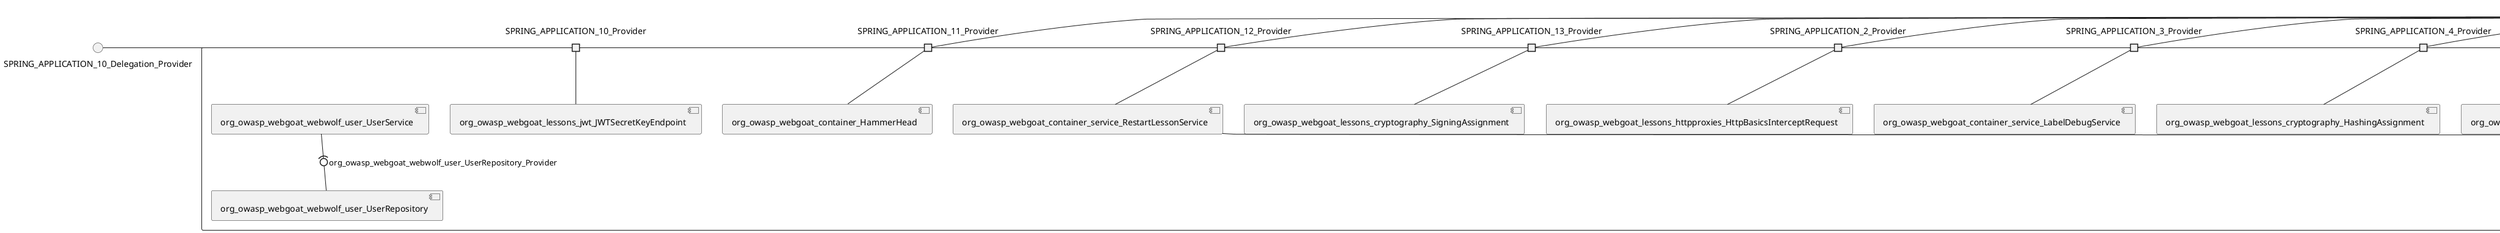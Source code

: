 @startuml
skinparam fixCircleLabelOverlapping true
skinparam componentStyle uml2
() SPRING_APPLICATION_10_Delegation_Provider
() SPRING_APPLICATION_11_Delegation_Provider
() SPRING_APPLICATION_12_Delegation_Provider
() SPRING_APPLICATION_13_Delegation_Provider
() SPRING_APPLICATION_2_Delegation_Provider
() SPRING_APPLICATION_3_Delegation_Provider
() SPRING_APPLICATION_4_Delegation_Provider
() SPRING_APPLICATION_5_Delegation_Provider
() SPRING_APPLICATION_6_Delegation_Provider
() SPRING_APPLICATION_7_Delegation_Provider
() SPRING_APPLICATION_8_Delegation_Provider
() SPRING_APPLICATION_9_Delegation_Provider
() SPRING_APPLICATION_BypassRestrictions_FieldRestrictions_POST_Delegation_Provider
() SPRING_APPLICATION_BypassRestrictions_frontendValidation_POST_Delegation_Provider
() SPRING_APPLICATION_ChromeDevTools_dummy_POST_Delegation_Provider
() SPRING_APPLICATION_CrossSiteScriptingStored_stored_xss_follow_up_POST_Delegation_Provider
() SPRING_APPLICATION_CrossSiteScripting_attack1_POST_Delegation_Provider
() SPRING_APPLICATION_CrossSiteScripting_attack3_POST_Delegation_Provider
() SPRING_APPLICATION_CrossSiteScripting_attack4_POST_Delegation_Provider
() SPRING_APPLICATION_CrossSiteScripting_attack5a_GET_Delegation_Provider
() SPRING_APPLICATION_CrossSiteScripting_attack6a_POST_Delegation_Provider
() SPRING_APPLICATION_CrossSiteScripting_dom_follow_up_POST_Delegation_Provider
() SPRING_APPLICATION_CrossSiteScripting_phone_home_xss_POST_Delegation_Provider
() SPRING_APPLICATION_CrossSiteScripting_quiz_GET_POST_Delegation_Provider
() SPRING_APPLICATION_Delegation_Provider
() SPRING_APPLICATION_GET_10_Delegation_Provider
() SPRING_APPLICATION_GET_11_Delegation_Provider
() SPRING_APPLICATION_GET_2_Delegation_Provider
() SPRING_APPLICATION_GET_3_Delegation_Provider
() SPRING_APPLICATION_GET_4_Delegation_Provider
() SPRING_APPLICATION_GET_5_Delegation_Provider
() SPRING_APPLICATION_GET_6_Delegation_Provider
() SPRING_APPLICATION_GET_7_Delegation_Provider
() SPRING_APPLICATION_GET_8_Delegation_Provider
() SPRING_APPLICATION_GET_9_Delegation_Provider
() SPRING_APPLICATION_GET_Delegation_Provider
() SPRING_APPLICATION_HtmlTampering_task_POST_Delegation_Provider
() SPRING_APPLICATION_HttpBasics_attack1_POST_Delegation_Provider
() SPRING_APPLICATION_HttpBasics_attack2_POST_Delegation_Provider
() SPRING_APPLICATION_IDOR_diff_attributes_POST_Delegation_Provider
() SPRING_APPLICATION_IDOR_login_POST_Delegation_Provider
() SPRING_APPLICATION_IDOR_profile_alt_path_POST_Delegation_Provider
() SPRING_APPLICATION_InsecureDeserialization_task_POST_Delegation_Provider
() SPRING_APPLICATION_InsecureLogin_POST_Delegation_Provider
() SPRING_APPLICATION_JWT_decode_POST_Delegation_Provider
() SPRING_APPLICATION_JWT_jku_POST_Delegation_Provider
() SPRING_APPLICATION_JWT_kid_POST_Delegation_Provider
() SPRING_APPLICATION_JWT_quiz_GET_POST_Delegation_Provider
() SPRING_APPLICATION_JWT_refresh_POST_Delegation_Provider
() SPRING_APPLICATION_JWT_votings_GET_POST_Delegation_Provider
() SPRING_APPLICATION_LogSpoofing_log_bleeding_POST_Delegation_Provider
() SPRING_APPLICATION_LogSpoofing_log_spoofing_POST_Delegation_Provider
() SPRING_APPLICATION_POST_10_Delegation_Provider
() SPRING_APPLICATION_POST_11_Delegation_Provider
() SPRING_APPLICATION_POST_12_Delegation_Provider
() SPRING_APPLICATION_POST_13_Delegation_Provider
() SPRING_APPLICATION_POST_14_Delegation_Provider
() SPRING_APPLICATION_POST_15_Delegation_Provider
() SPRING_APPLICATION_POST_16_Delegation_Provider
() SPRING_APPLICATION_POST_17_Delegation_Provider
() SPRING_APPLICATION_POST_18_Delegation_Provider
() SPRING_APPLICATION_POST_2_Delegation_Provider
() SPRING_APPLICATION_POST_3_Delegation_Provider
() SPRING_APPLICATION_POST_4_Delegation_Provider
() SPRING_APPLICATION_POST_5_Delegation_Provider
() SPRING_APPLICATION_POST_6_Delegation_Provider
() SPRING_APPLICATION_POST_7_Delegation_Provider
() SPRING_APPLICATION_POST_8_Delegation_Provider
() SPRING_APPLICATION_POST_9_Delegation_Provider
() SPRING_APPLICATION_POST_Delegation_Provider
() SPRING_APPLICATION_PUT_Delegation_Provider
() SPRING_APPLICATION_PasswordReset_ForgotPassword_create_password_reset_link_POST_Delegation_Provider
() SPRING_APPLICATION_PasswordReset_SecurityQuestions_POST_Delegation_Provider
() SPRING_APPLICATION_PasswordReset_reset_POST_Delegation_Provider
() SPRING_APPLICATION_PathTraversal_profile_picture_GET_Delegation_Provider
() SPRING_APPLICATION_PathTraversal_profile_picture_fix_GET_Delegation_Provider
() SPRING_APPLICATION_PathTraversal_profile_upload_POST_Delegation_Provider
() SPRING_APPLICATION_PathTraversal_profile_upload_fix_POST_Delegation_Provider
() SPRING_APPLICATION_PathTraversal_profile_upload_remove_user_input_POST_Delegation_Provider
() SPRING_APPLICATION_PathTraversal_random_POST_Delegation_Provider
() SPRING_APPLICATION_PathTraversal_random_picture_GET_Delegation_Provider
() SPRING_APPLICATION_PathTraversal_zip_slip_GET_POST_Delegation_Provider
() SPRING_APPLICATION_SSRF_task1_POST_Delegation_Provider
() SPRING_APPLICATION_SSRF_task2_POST_Delegation_Provider
() SPRING_APPLICATION_SecurePasswords_assignment_POST_Delegation_Provider
() SPRING_APPLICATION_SqlInjectionAdvanced_attack6a_POST_Delegation_Provider
() SPRING_APPLICATION_SqlInjectionAdvanced_attack6b_POST_Delegation_Provider
() SPRING_APPLICATION_SqlInjectionAdvanced_challenge_Login_POST_Delegation_Provider
() SPRING_APPLICATION_SqlInjectionAdvanced_challenge_PUT_Delegation_Provider
() SPRING_APPLICATION_SqlInjectionAdvanced_quiz_GET_POST_Delegation_Provider
() SPRING_APPLICATION_SqlInjectionMitigations_attack10a_POST_Delegation_Provider
() SPRING_APPLICATION_SqlInjectionMitigations_attack10b_POST_Delegation_Provider
() SPRING_APPLICATION_SqlInjectionMitigations_attack12a_POST_Delegation_Provider
() SPRING_APPLICATION_SqlInjectionMitigations_servers_GET_Delegation_Provider
() SPRING_APPLICATION_SqlInjection_assignment5a_POST_Delegation_Provider
() SPRING_APPLICATION_SqlInjection_assignment5b_POST_Delegation_Provider
() SPRING_APPLICATION_SqlInjection_attack10_POST_Delegation_Provider
() SPRING_APPLICATION_SqlInjection_attack2_POST_Delegation_Provider
() SPRING_APPLICATION_SqlInjection_attack3_POST_Delegation_Provider
() SPRING_APPLICATION_SqlInjection_attack4_POST_Delegation_Provider
() SPRING_APPLICATION_SqlInjection_attack5_POST_Delegation_Provider
() SPRING_APPLICATION_SqlInjection_attack8_POST_Delegation_Provider
() SPRING_APPLICATION_SqlInjection_attack9_POST_Delegation_Provider
() SPRING_APPLICATION_SqlOnlyInputValidationOnKeywords_attack_POST_Delegation_Provider
() SPRING_APPLICATION_SqlOnlyInputValidation_attack_POST_Delegation_Provider
() SPRING_APPLICATION_VulnerableComponents_attack1_POST_Delegation_Provider
() SPRING_APPLICATION_WebWolf_GET_Delegation_Provider
() SPRING_APPLICATION_WebWolf_landing_POST_Delegation_Provider
() SPRING_APPLICATION_WebWolf_mail_POST_Delegation_Provider
() SPRING_APPLICATION_challenge_1_POST_Delegation_Provider
() SPRING_APPLICATION_challenge_5_POST_Delegation_Provider
() SPRING_APPLICATION_challenge_7_POST_Delegation_Provider
() SPRING_APPLICATION_challenge_8_GET_Delegation_Provider
() SPRING_APPLICATION_challenge_logo_Delegation_Provider
() SPRING_APPLICATION_cia_quiz_GET_POST_Delegation_Provider
() SPRING_APPLICATION_clientSideFiltering_attack1_POST_Delegation_Provider
() SPRING_APPLICATION_clientSideFiltering_challenge_store_coupons_GET_Delegation_Provider
() SPRING_APPLICATION_clientSideFiltering_getItForFree_POST_Delegation_Provider
() SPRING_APPLICATION_clientSideFiltering_salaries_GET_Delegation_Provider
() SPRING_APPLICATION_crypto_encoding_xor_POST_Delegation_Provider
() SPRING_APPLICATION_crypto_secure_defaults_POST_Delegation_Provider
() SPRING_APPLICATION_jwt_GET_Delegation_Provider
() SPRING_APPLICATION_landing_Delegation_Provider
() SPRING_APPLICATION_lesson_template_GET_POST_Delegation_Provider
() SPRING_APPLICATION_login_oauth_mvc_GET_Delegation_Provider
() SPRING_APPLICATION_mail_DELETE_GET_POST_Delegation_Provider
() SPRING_APPLICATION_register_mvc_POST_Delegation_Provider
() SPRING_APPLICATION_registration_GET_Delegation_Provider
() SPRING_APPLICATION_requests_GET_Delegation_Provider
() SPRING_APPLICATION_scoreboard_data_GET_Delegation_Provider
() SPRING_APPLICATION_server_directory_GET_Delegation_Provider
() SPRING_APPLICATION_service_lessonoverview_mvc_Delegation_Provider
() SPRING_APPLICATION_xxe_comments_GET_Delegation_Provider
rectangle System {
[org_owasp_webgoat_container_HammerHead] [[webgoat-webgoat.repository#_Qx5pDNUVEe6NVqngOwdHOw]]
[org_owasp_webgoat_container_WebWolfRedirect] [[webgoat-webgoat.repository#_Qx5pDNUVEe6NVqngOwdHOw]]
[org_owasp_webgoat_container_controller_StartLesson] [[webgoat-webgoat.repository#_Qx5pDNUVEe6NVqngOwdHOw]]
[org_owasp_webgoat_container_controller_Welcome] [[webgoat-webgoat.repository#_Qx5pDNUVEe6NVqngOwdHOw]]
[org_owasp_webgoat_container_i18n_PluginMessages_Provider] [[webgoat-webgoat.repository#_Qx5pDNUVEe6NVqngOwdHOw]]
[org_owasp_webgoat_container_service_EnvironmentService] [[webgoat-webgoat.repository#_Qx5pDNUVEe6NVqngOwdHOw]]
[org_owasp_webgoat_container_service_HintService] [[webgoat-webgoat.repository#_Qx5pDNUVEe6NVqngOwdHOw]]
[org_owasp_webgoat_container_service_LabelDebugService] [[webgoat-webgoat.repository#_Qx5pDNUVEe6NVqngOwdHOw]]
[org_owasp_webgoat_container_service_LabelService] [[webgoat-webgoat.repository#_Qx5pDNUVEe6NVqngOwdHOw]]
[org_owasp_webgoat_container_service_LessonInfoService] [[webgoat-webgoat.repository#_Qx5pDNUVEe6NVqngOwdHOw]]
[org_owasp_webgoat_container_service_LessonMenuService] [[webgoat-webgoat.repository#_Qx5pDNUVEe6NVqngOwdHOw]]
[org_owasp_webgoat_container_service_LessonProgressService] [[webgoat-webgoat.repository#_Qx5pDNUVEe6NVqngOwdHOw]]
[org_owasp_webgoat_container_service_LessonTitleService] [[webgoat-webgoat.repository#_Qx5pDNUVEe6NVqngOwdHOw]]
[org_owasp_webgoat_container_service_ReportCardService] [[webgoat-webgoat.repository#_Qx5pDNUVEe6NVqngOwdHOw]]
[org_owasp_webgoat_container_service_RestartLessonService] [[webgoat-webgoat.repository#_Qx5pDNUVEe6NVqngOwdHOw]]
[org_owasp_webgoat_container_service_SessionService] [[webgoat-webgoat.repository#_Qx5pDNUVEe6NVqngOwdHOw]]
[org_owasp_webgoat_container_session_UserSessionData_Provider] [[webgoat-webgoat.repository#_Qx5pDNUVEe6NVqngOwdHOw]]
[org_owasp_webgoat_container_session_WebSession_Provider] [[webgoat-webgoat.repository#_Qx5pDNUVEe6NVqngOwdHOw]]
[org_owasp_webgoat_container_users_RegistrationController] [[webgoat-webgoat.repository#_Qx5pDNUVEe6NVqngOwdHOw]]
[org_owasp_webgoat_container_users_Scoreboard] [[webgoat-webgoat.repository#_Qx5pDNUVEe6NVqngOwdHOw]]
[org_owasp_webgoat_container_users_UserRepository] [[webgoat-webgoat.repository#_Qx5pDNUVEe6NVqngOwdHOw]]
[org_owasp_webgoat_container_users_UserService] [[webgoat-webgoat.repository#_Qx5pDNUVEe6NVqngOwdHOw]]
[org_owasp_webgoat_container_users_UserTrackerRepository] [[webgoat-webgoat.repository#_Qx5pDNUVEe6NVqngOwdHOw]]
[org_owasp_webgoat_lessons_authbypass_VerifyAccount] [[webgoat-webgoat.repository#_Qx5pDNUVEe6NVqngOwdHOw]]
[org_owasp_webgoat_lessons_bypassrestrictions_BypassRestrictionsFieldRestrictions] [[webgoat-webgoat.repository#_Qx5pDNUVEe6NVqngOwdHOw]]
[org_owasp_webgoat_lessons_bypassrestrictions_BypassRestrictionsFrontendValidation] [[webgoat-webgoat.repository#_Qx5pDNUVEe6NVqngOwdHOw]]
[org_owasp_webgoat_lessons_challenges_FlagController] [[webgoat-webgoat.repository#_Qx5pDNUVEe6NVqngOwdHOw]]
[org_owasp_webgoat_lessons_challenges_challenge1_Assignment1] [[webgoat-webgoat.repository#_Qx5pDNUVEe6NVqngOwdHOw]]
[org_owasp_webgoat_lessons_challenges_challenge1_ImageServlet] [[webgoat-webgoat.repository#_Qx5pDNUVEe6NVqngOwdHOw]]
[org_owasp_webgoat_lessons_challenges_challenge5_Assignment5] [[webgoat-webgoat.repository#_Qx5pDNUVEe6NVqngOwdHOw]]
[org_owasp_webgoat_lessons_challenges_challenge7_Assignment7] [[webgoat-webgoat.repository#_Qx5pDNUVEe6NVqngOwdHOw]]
[org_owasp_webgoat_lessons_challenges_challenge8_Assignment8] [[webgoat-webgoat.repository#_Qx5pDNUVEe6NVqngOwdHOw]]
[org_owasp_webgoat_lessons_chromedevtools_NetworkDummy] [[webgoat-webgoat.repository#_Qx5pDNUVEe6NVqngOwdHOw]]
[org_owasp_webgoat_lessons_chromedevtools_NetworkLesson] [[webgoat-webgoat.repository#_Qx5pDNUVEe6NVqngOwdHOw]]
[org_owasp_webgoat_lessons_cia_CIAQuiz] [[webgoat-webgoat.repository#_Qx5pDNUVEe6NVqngOwdHOw]]
[org_owasp_webgoat_lessons_clientsidefiltering_ClientSideFilteringAssignment] [[webgoat-webgoat.repository#_Qx5pDNUVEe6NVqngOwdHOw]]
[org_owasp_webgoat_lessons_clientsidefiltering_ClientSideFilteringFreeAssignment] [[webgoat-webgoat.repository#_Qx5pDNUVEe6NVqngOwdHOw]]
[org_owasp_webgoat_lessons_clientsidefiltering_Salaries] [[webgoat-webgoat.repository#_Qx5pDNUVEe6NVqngOwdHOw]]
[org_owasp_webgoat_lessons_clientsidefiltering_ShopEndpoint] [[webgoat-webgoat.repository#_Qx5pDNUVEe6NVqngOwdHOw]]
[org_owasp_webgoat_lessons_cryptography_EncodingAssignment] [[webgoat-webgoat.repository#_Qx5pDNUVEe6NVqngOwdHOw]]
[org_owasp_webgoat_lessons_cryptography_HashingAssignment] [[webgoat-webgoat.repository#_Qx5pDNUVEe6NVqngOwdHOw]]
[org_owasp_webgoat_lessons_cryptography_SecureDefaultsAssignment] [[webgoat-webgoat.repository#_Qx5pDNUVEe6NVqngOwdHOw]]
[org_owasp_webgoat_lessons_cryptography_SigningAssignment] [[webgoat-webgoat.repository#_Qx5pDNUVEe6NVqngOwdHOw]]
[org_owasp_webgoat_lessons_cryptography_XOREncodingAssignment] [[webgoat-webgoat.repository#_Qx5pDNUVEe6NVqngOwdHOw]]
[org_owasp_webgoat_lessons_csrf_CSRFConfirmFlag1] [[webgoat-webgoat.repository#_Qx5pDNUVEe6NVqngOwdHOw]]
[org_owasp_webgoat_lessons_csrf_CSRFFeedback] [[webgoat-webgoat.repository#_Qx5pDNUVEe6NVqngOwdHOw]]
[org_owasp_webgoat_lessons_csrf_CSRFGetFlag] [[webgoat-webgoat.repository#_Qx5pDNUVEe6NVqngOwdHOw]]
[org_owasp_webgoat_lessons_csrf_CSRFLogin] [[webgoat-webgoat.repository#_Qx5pDNUVEe6NVqngOwdHOw]]
[org_owasp_webgoat_lessons_csrf_ForgedReviews] [[webgoat-webgoat.repository#_Qx5pDNUVEe6NVqngOwdHOw]]
[org_owasp_webgoat_lessons_csrf_ObjectMapper_Provider] [[webgoat-webgoat.repository#_Qx5pDNUVEe6NVqngOwdHOw]]
[org_owasp_webgoat_lessons_deserialization_InsecureDeserializationTask] [[webgoat-webgoat.repository#_Qx5pDNUVEe6NVqngOwdHOw]]
[org_owasp_webgoat_lessons_hijacksession_HijackSessionAssignment] [[webgoat-webgoat.repository#_Qx5pDNUVEe6NVqngOwdHOw]]
[org_owasp_webgoat_lessons_hijacksession_cas_HijackSessionAuthenticationProvider] [[webgoat-webgoat.repository#_Qx5pDNUVEe6NVqngOwdHOw]]
[org_owasp_webgoat_lessons_htmltampering_HtmlTamperingTask] [[webgoat-webgoat.repository#_Qx5pDNUVEe6NVqngOwdHOw]]
[org_owasp_webgoat_lessons_httpbasics_HttpBasicsLesson] [[webgoat-webgoat.repository#_Qx5pDNUVEe6NVqngOwdHOw]]
[org_owasp_webgoat_lessons_httpbasics_HttpBasicsQuiz] [[webgoat-webgoat.repository#_Qx5pDNUVEe6NVqngOwdHOw]]
[org_owasp_webgoat_lessons_httpproxies_HttpBasicsInterceptRequest] [[webgoat-webgoat.repository#_Qx5pDNUVEe6NVqngOwdHOw]]
[org_owasp_webgoat_lessons_idor_IDORDiffAttributes] [[webgoat-webgoat.repository#_Qx5pDNUVEe6NVqngOwdHOw]]
[org_owasp_webgoat_lessons_idor_IDOREditOtherProfile] [[webgoat-webgoat.repository#_Qx5pDNUVEe6NVqngOwdHOw]]
[org_owasp_webgoat_lessons_idor_IDORLogin] [[webgoat-webgoat.repository#_Qx5pDNUVEe6NVqngOwdHOw]]
[org_owasp_webgoat_lessons_idor_IDORViewOtherProfile] [[webgoat-webgoat.repository#_Qx5pDNUVEe6NVqngOwdHOw]]
[org_owasp_webgoat_lessons_idor_IDORViewOwnProfile] [[webgoat-webgoat.repository#_Qx5pDNUVEe6NVqngOwdHOw]]
[org_owasp_webgoat_lessons_idor_IDORViewOwnProfileAltUrl] [[webgoat-webgoat.repository#_Qx5pDNUVEe6NVqngOwdHOw]]
[org_owasp_webgoat_lessons_insecurelogin_InsecureLoginTask] [[webgoat-webgoat.repository#_Qx5pDNUVEe6NVqngOwdHOw]]
[org_owasp_webgoat_lessons_jwt_JWTDecodeEndpoint] [[webgoat-webgoat.repository#_Qx5pDNUVEe6NVqngOwdHOw]]
[org_owasp_webgoat_lessons_jwt_JWTQuiz] [[webgoat-webgoat.repository#_Qx5pDNUVEe6NVqngOwdHOw]]
[org_owasp_webgoat_lessons_jwt_JWTRefreshEndpoint] [[webgoat-webgoat.repository#_Qx5pDNUVEe6NVqngOwdHOw]]
[org_owasp_webgoat_lessons_jwt_JWTSecretKeyEndpoint] [[webgoat-webgoat.repository#_Qx5pDNUVEe6NVqngOwdHOw]]
[org_owasp_webgoat_lessons_jwt_JWTVotesEndpoint] [[webgoat-webgoat.repository#_Qx5pDNUVEe6NVqngOwdHOw]]
[org_owasp_webgoat_lessons_jwt_claimmisuse_JWTHeaderJKUEndpoint] [[webgoat-webgoat.repository#_Qx5pDNUVEe6NVqngOwdHOw]]
[org_owasp_webgoat_lessons_jwt_claimmisuse_JWTHeaderKIDEndpoint] [[webgoat-webgoat.repository#_Qx5pDNUVEe6NVqngOwdHOw]]
[org_owasp_webgoat_lessons_lessontemplate_SampleAttack] [[webgoat-webgoat.repository#_Qx5pDNUVEe6NVqngOwdHOw]]
[org_owasp_webgoat_lessons_logging_LogBleedingTask] [[webgoat-webgoat.repository#_Qx5pDNUVEe6NVqngOwdHOw]]
[org_owasp_webgoat_lessons_logging_LogSpoofingTask] [[webgoat-webgoat.repository#_Qx5pDNUVEe6NVqngOwdHOw]]
[org_owasp_webgoat_lessons_missingac_MissingFunctionACHiddenMenus] [[webgoat-webgoat.repository#_Qx5pDNUVEe6NVqngOwdHOw]]
[org_owasp_webgoat_lessons_missingac_MissingFunctionACUsers] [[webgoat-webgoat.repository#_Qx5pDNUVEe6NVqngOwdHOw]]
[org_owasp_webgoat_lessons_missingac_MissingFunctionACYourHash] [[webgoat-webgoat.repository#_Qx5pDNUVEe6NVqngOwdHOw]]
[org_owasp_webgoat_lessons_missingac_MissingFunctionACYourHashAdmin] [[webgoat-webgoat.repository#_Qx5pDNUVEe6NVqngOwdHOw]]
[org_owasp_webgoat_lessons_passwordreset_QuestionsAssignment] [[webgoat-webgoat.repository#_Qx5pDNUVEe6NVqngOwdHOw]]
[org_owasp_webgoat_lessons_passwordreset_ResetLinkAssignment] [[webgoat-webgoat.repository#_Qx5pDNUVEe6NVqngOwdHOw]]
[org_owasp_webgoat_lessons_passwordreset_ResetLinkAssignmentForgotPassword] [[webgoat-webgoat.repository#_Qx5pDNUVEe6NVqngOwdHOw]]
[org_owasp_webgoat_lessons_passwordreset_SecurityQuestionAssignment] [[webgoat-webgoat.repository#_Qx5pDNUVEe6NVqngOwdHOw]]
[org_owasp_webgoat_lessons_passwordreset_SimpleMailAssignment] [[webgoat-webgoat.repository#_Qx5pDNUVEe6NVqngOwdHOw]]
[org_owasp_webgoat_lessons_passwordreset_TriedQuestions] [[webgoat-webgoat.repository#_Qx5pDNUVEe6NVqngOwdHOw]]
[org_owasp_webgoat_lessons_pathtraversal_ProfileUpload] [[webgoat-webgoat.repository#_Qx5pDNUVEe6NVqngOwdHOw]]
[org_owasp_webgoat_lessons_pathtraversal_ProfileUploadFix] [[webgoat-webgoat.repository#_Qx5pDNUVEe6NVqngOwdHOw]]
[org_owasp_webgoat_lessons_pathtraversal_ProfileUploadRemoveUserInput] [[webgoat-webgoat.repository#_Qx5pDNUVEe6NVqngOwdHOw]]
[org_owasp_webgoat_lessons_pathtraversal_ProfileUploadRetrieval] [[webgoat-webgoat.repository#_Qx5pDNUVEe6NVqngOwdHOw]]
[org_owasp_webgoat_lessons_pathtraversal_ProfileZipSlip] [[webgoat-webgoat.repository#_Qx5pDNUVEe6NVqngOwdHOw]]
[org_owasp_webgoat_lessons_securepasswords_SecurePasswordsAssignment] [[webgoat-webgoat.repository#_Qx5pDNUVEe6NVqngOwdHOw]]
[org_owasp_webgoat_lessons_spoofcookie_SpoofCookieAssignment] [[webgoat-webgoat.repository#_Qx5pDNUVEe6NVqngOwdHOw]]
[org_owasp_webgoat_lessons_sqlinjection_advanced_SqlInjectionChallenge] [[webgoat-webgoat.repository#_Qx5pDNUVEe6NVqngOwdHOw]]
[org_owasp_webgoat_lessons_sqlinjection_advanced_SqlInjectionChallengeLogin] [[webgoat-webgoat.repository#_Qx5pDNUVEe6NVqngOwdHOw]]
[org_owasp_webgoat_lessons_sqlinjection_advanced_SqlInjectionLesson6a] [[webgoat-webgoat.repository#_Qx5pDNUVEe6NVqngOwdHOw]]
[org_owasp_webgoat_lessons_sqlinjection_advanced_SqlInjectionLesson6b] [[webgoat-webgoat.repository#_Qx5pDNUVEe6NVqngOwdHOw]]
[org_owasp_webgoat_lessons_sqlinjection_advanced_SqlInjectionQuiz] [[webgoat-webgoat.repository#_Qx5pDNUVEe6NVqngOwdHOw]]
[org_owasp_webgoat_lessons_sqlinjection_introduction_SqlInjectionLesson10] [[webgoat-webgoat.repository#_Qx5pDNUVEe6NVqngOwdHOw]]
[org_owasp_webgoat_lessons_sqlinjection_introduction_SqlInjectionLesson2] [[webgoat-webgoat.repository#_Qx5pDNUVEe6NVqngOwdHOw]]
[org_owasp_webgoat_lessons_sqlinjection_introduction_SqlInjectionLesson3] [[webgoat-webgoat.repository#_Qx5pDNUVEe6NVqngOwdHOw]]
[org_owasp_webgoat_lessons_sqlinjection_introduction_SqlInjectionLesson4] [[webgoat-webgoat.repository#_Qx5pDNUVEe6NVqngOwdHOw]]
[org_owasp_webgoat_lessons_sqlinjection_introduction_SqlInjectionLesson5] [[webgoat-webgoat.repository#_Qx5pDNUVEe6NVqngOwdHOw]]
[org_owasp_webgoat_lessons_sqlinjection_introduction_SqlInjectionLesson5a] [[webgoat-webgoat.repository#_Qx5pDNUVEe6NVqngOwdHOw]]
[org_owasp_webgoat_lessons_sqlinjection_introduction_SqlInjectionLesson5b] [[webgoat-webgoat.repository#_Qx5pDNUVEe6NVqngOwdHOw]]
[org_owasp_webgoat_lessons_sqlinjection_introduction_SqlInjectionLesson8] [[webgoat-webgoat.repository#_Qx5pDNUVEe6NVqngOwdHOw]]
[org_owasp_webgoat_lessons_sqlinjection_introduction_SqlInjectionLesson9] [[webgoat-webgoat.repository#_Qx5pDNUVEe6NVqngOwdHOw]]
[org_owasp_webgoat_lessons_sqlinjection_mitigation_Servers] [[webgoat-webgoat.repository#_Qx5pDNUVEe6NVqngOwdHOw]]
[org_owasp_webgoat_lessons_sqlinjection_mitigation_SqlInjectionLesson10a] [[webgoat-webgoat.repository#_Qx5pDNUVEe6NVqngOwdHOw]]
[org_owasp_webgoat_lessons_sqlinjection_mitigation_SqlInjectionLesson10b] [[webgoat-webgoat.repository#_Qx5pDNUVEe6NVqngOwdHOw]]
[org_owasp_webgoat_lessons_sqlinjection_mitigation_SqlInjectionLesson13] [[webgoat-webgoat.repository#_Qx5pDNUVEe6NVqngOwdHOw]]
[org_owasp_webgoat_lessons_sqlinjection_mitigation_SqlOnlyInputValidation] [[webgoat-webgoat.repository#_Qx5pDNUVEe6NVqngOwdHOw]]
[org_owasp_webgoat_lessons_sqlinjection_mitigation_SqlOnlyInputValidationOnKeywords] [[webgoat-webgoat.repository#_Qx5pDNUVEe6NVqngOwdHOw]]
[org_owasp_webgoat_lessons_ssrf_SSRFTask1] [[webgoat-webgoat.repository#_Qx5pDNUVEe6NVqngOwdHOw]]
[org_owasp_webgoat_lessons_ssrf_SSRFTask2] [[webgoat-webgoat.repository#_Qx5pDNUVEe6NVqngOwdHOw]]
[org_owasp_webgoat_lessons_vulnerablecomponents_VulnerableComponentsLesson] [[webgoat-webgoat.repository#_Qx5pDNUVEe6NVqngOwdHOw]]
[org_owasp_webgoat_lessons_webwolfintroduction_LandingAssignment] [[webgoat-webgoat.repository#_Qx5pDNUVEe6NVqngOwdHOw]]
[org_owasp_webgoat_lessons_webwolfintroduction_MailAssignment] [[webgoat-webgoat.repository#_Qx5pDNUVEe6NVqngOwdHOw]]
[org_owasp_webgoat_lessons_xss_CrossSiteScriptingLesson1] [[webgoat-webgoat.repository#_Qx5pDNUVEe6NVqngOwdHOw]]
[org_owasp_webgoat_lessons_xss_CrossSiteScriptingLesson3] [[webgoat-webgoat.repository#_Qx5pDNUVEe6NVqngOwdHOw]]
[org_owasp_webgoat_lessons_xss_CrossSiteScriptingLesson4] [[webgoat-webgoat.repository#_Qx5pDNUVEe6NVqngOwdHOw]]
[org_owasp_webgoat_lessons_xss_CrossSiteScriptingLesson5a] [[webgoat-webgoat.repository#_Qx5pDNUVEe6NVqngOwdHOw]]
[org_owasp_webgoat_lessons_xss_CrossSiteScriptingLesson6a] [[webgoat-webgoat.repository#_Qx5pDNUVEe6NVqngOwdHOw]]
[org_owasp_webgoat_lessons_xss_CrossSiteScriptingQuiz] [[webgoat-webgoat.repository#_Qx5pDNUVEe6NVqngOwdHOw]]
[org_owasp_webgoat_lessons_xss_DOMCrossSiteScripting] [[webgoat-webgoat.repository#_Qx5pDNUVEe6NVqngOwdHOw]]
[org_owasp_webgoat_lessons_xss_DOMCrossSiteScriptingVerifier] [[webgoat-webgoat.repository#_Qx5pDNUVEe6NVqngOwdHOw]]
[org_owasp_webgoat_lessons_xss_stored_StoredCrossSiteScriptingVerifier] [[webgoat-webgoat.repository#_Qx5pDNUVEe6NVqngOwdHOw]]
[org_owasp_webgoat_lessons_xss_stored_StoredXssComments] [[webgoat-webgoat.repository#_Qx5pDNUVEe6NVqngOwdHOw]]
[org_owasp_webgoat_lessons_xxe_BlindSendFileAssignment] [[webgoat-webgoat.repository#_Qx5pDNUVEe6NVqngOwdHOw]]
[org_owasp_webgoat_lessons_xxe_CommentsCache] [[webgoat-webgoat.repository#_Qx5pDNUVEe6NVqngOwdHOw]]
[org_owasp_webgoat_lessons_xxe_CommentsEndpoint] [[webgoat-webgoat.repository#_Qx5pDNUVEe6NVqngOwdHOw]]
[org_owasp_webgoat_lessons_xxe_ContentTypeAssignment] [[webgoat-webgoat.repository#_Qx5pDNUVEe6NVqngOwdHOw]]
[org_owasp_webgoat_lessons_xxe_SimpleXXE] [[webgoat-webgoat.repository#_Qx5pDNUVEe6NVqngOwdHOw]]
[org_owasp_webgoat_webwolf_FileServer] [[webgoat-webgoat.repository#_Qx5pDNUVEe6NVqngOwdHOw]]
[org_owasp_webgoat_webwolf_jwt_JWTController] [[webgoat-webgoat.repository#_Qx5pDNUVEe6NVqngOwdHOw]]
[org_owasp_webgoat_webwolf_mailbox_MailboxController] [[webgoat-webgoat.repository#_Qx5pDNUVEe6NVqngOwdHOw]]
[org_owasp_webgoat_webwolf_mailbox_MailboxRepository] [[webgoat-webgoat.repository#_Qx5pDNUVEe6NVqngOwdHOw]]
[org_owasp_webgoat_webwolf_requests_LandingPage] [[webgoat-webgoat.repository#_Qx5pDNUVEe6NVqngOwdHOw]]
[org_owasp_webgoat_webwolf_requests_Requests] [[webgoat-webgoat.repository#_Qx5pDNUVEe6NVqngOwdHOw]]
[org_owasp_webgoat_webwolf_user_UserRepository] [[webgoat-webgoat.repository#_Qx5pDNUVEe6NVqngOwdHOw]]
[org_owasp_webgoat_webwolf_user_UserService] [[webgoat-webgoat.repository#_Qx5pDNUVEe6NVqngOwdHOw]]
port SPRING_APPLICATION_10_Provider
SPRING_APPLICATION_10_Delegation_Provider - SPRING_APPLICATION_10_Provider
SPRING_APPLICATION_10_Provider - [org_owasp_webgoat_lessons_jwt_JWTSecretKeyEndpoint]
port SPRING_APPLICATION_11_Provider
SPRING_APPLICATION_11_Delegation_Provider - SPRING_APPLICATION_11_Provider
SPRING_APPLICATION_11_Provider - [org_owasp_webgoat_container_HammerHead]
port SPRING_APPLICATION_12_Provider
SPRING_APPLICATION_12_Delegation_Provider - SPRING_APPLICATION_12_Provider
SPRING_APPLICATION_12_Provider - [org_owasp_webgoat_container_service_RestartLessonService]
port SPRING_APPLICATION_13_Provider
SPRING_APPLICATION_13_Delegation_Provider - SPRING_APPLICATION_13_Provider
SPRING_APPLICATION_13_Provider - [org_owasp_webgoat_lessons_cryptography_SigningAssignment]
port SPRING_APPLICATION_2_Provider
SPRING_APPLICATION_2_Delegation_Provider - SPRING_APPLICATION_2_Provider
SPRING_APPLICATION_2_Provider - [org_owasp_webgoat_lessons_httpproxies_HttpBasicsInterceptRequest]
port SPRING_APPLICATION_3_Provider
SPRING_APPLICATION_3_Delegation_Provider - SPRING_APPLICATION_3_Provider
SPRING_APPLICATION_3_Provider - [org_owasp_webgoat_container_service_LabelDebugService]
port SPRING_APPLICATION_4_Provider
SPRING_APPLICATION_4_Delegation_Provider - SPRING_APPLICATION_4_Provider
SPRING_APPLICATION_4_Provider - [org_owasp_webgoat_lessons_cryptography_HashingAssignment]
port SPRING_APPLICATION_5_Provider
SPRING_APPLICATION_5_Delegation_Provider - SPRING_APPLICATION_5_Provider
SPRING_APPLICATION_5_Provider - [org_owasp_webgoat_container_service_LessonTitleService]
port SPRING_APPLICATION_6_Provider
SPRING_APPLICATION_6_Delegation_Provider - SPRING_APPLICATION_6_Provider
SPRING_APPLICATION_6_Provider - [org_owasp_webgoat_container_service_LessonInfoService]
port SPRING_APPLICATION_7_Provider
SPRING_APPLICATION_7_Delegation_Provider - SPRING_APPLICATION_7_Provider
SPRING_APPLICATION_7_Provider - [org_owasp_webgoat_webwolf_FileServer]
port SPRING_APPLICATION_8_Provider
SPRING_APPLICATION_8_Delegation_Provider - SPRING_APPLICATION_8_Provider
SPRING_APPLICATION_8_Provider - [org_owasp_webgoat_container_service_SessionService]
port SPRING_APPLICATION_9_Provider
SPRING_APPLICATION_9_Delegation_Provider - SPRING_APPLICATION_9_Provider
SPRING_APPLICATION_9_Provider - [org_owasp_webgoat_container_controller_StartLesson]
port SPRING_APPLICATION_BypassRestrictions_FieldRestrictions_POST_Provider
SPRING_APPLICATION_BypassRestrictions_FieldRestrictions_POST_Delegation_Provider - SPRING_APPLICATION_BypassRestrictions_FieldRestrictions_POST_Provider
SPRING_APPLICATION_BypassRestrictions_FieldRestrictions_POST_Provider - [org_owasp_webgoat_lessons_bypassrestrictions_BypassRestrictionsFieldRestrictions]
port SPRING_APPLICATION_BypassRestrictions_frontendValidation_POST_Provider
SPRING_APPLICATION_BypassRestrictions_frontendValidation_POST_Delegation_Provider - SPRING_APPLICATION_BypassRestrictions_frontendValidation_POST_Provider
SPRING_APPLICATION_BypassRestrictions_frontendValidation_POST_Provider - [org_owasp_webgoat_lessons_bypassrestrictions_BypassRestrictionsFrontendValidation]
port SPRING_APPLICATION_ChromeDevTools_dummy_POST_Provider
SPRING_APPLICATION_ChromeDevTools_dummy_POST_Delegation_Provider - SPRING_APPLICATION_ChromeDevTools_dummy_POST_Provider
SPRING_APPLICATION_ChromeDevTools_dummy_POST_Provider - [org_owasp_webgoat_lessons_chromedevtools_NetworkDummy]
port SPRING_APPLICATION_CrossSiteScriptingStored_stored_xss_follow_up_POST_Provider
SPRING_APPLICATION_CrossSiteScriptingStored_stored_xss_follow_up_POST_Delegation_Provider - SPRING_APPLICATION_CrossSiteScriptingStored_stored_xss_follow_up_POST_Provider
SPRING_APPLICATION_CrossSiteScriptingStored_stored_xss_follow_up_POST_Provider - [org_owasp_webgoat_lessons_xss_stored_StoredCrossSiteScriptingVerifier]
port SPRING_APPLICATION_CrossSiteScripting_attack1_POST_Provider
SPRING_APPLICATION_CrossSiteScripting_attack1_POST_Delegation_Provider - SPRING_APPLICATION_CrossSiteScripting_attack1_POST_Provider
SPRING_APPLICATION_CrossSiteScripting_attack1_POST_Provider - [org_owasp_webgoat_lessons_xss_CrossSiteScriptingLesson1]
port SPRING_APPLICATION_CrossSiteScripting_attack3_POST_Provider
SPRING_APPLICATION_CrossSiteScripting_attack3_POST_Delegation_Provider - SPRING_APPLICATION_CrossSiteScripting_attack3_POST_Provider
SPRING_APPLICATION_CrossSiteScripting_attack3_POST_Provider - [org_owasp_webgoat_lessons_xss_CrossSiteScriptingLesson3]
port SPRING_APPLICATION_CrossSiteScripting_attack4_POST_Provider
SPRING_APPLICATION_CrossSiteScripting_attack4_POST_Delegation_Provider - SPRING_APPLICATION_CrossSiteScripting_attack4_POST_Provider
SPRING_APPLICATION_CrossSiteScripting_attack4_POST_Provider - [org_owasp_webgoat_lessons_xss_CrossSiteScriptingLesson4]
port SPRING_APPLICATION_CrossSiteScripting_attack5a_GET_Provider
SPRING_APPLICATION_CrossSiteScripting_attack5a_GET_Delegation_Provider - SPRING_APPLICATION_CrossSiteScripting_attack5a_GET_Provider
SPRING_APPLICATION_CrossSiteScripting_attack5a_GET_Provider - [org_owasp_webgoat_lessons_xss_CrossSiteScriptingLesson5a]
port SPRING_APPLICATION_CrossSiteScripting_attack6a_POST_Provider
SPRING_APPLICATION_CrossSiteScripting_attack6a_POST_Delegation_Provider - SPRING_APPLICATION_CrossSiteScripting_attack6a_POST_Provider
SPRING_APPLICATION_CrossSiteScripting_attack6a_POST_Provider - [org_owasp_webgoat_lessons_xss_CrossSiteScriptingLesson6a]
port SPRING_APPLICATION_CrossSiteScripting_dom_follow_up_POST_Provider
SPRING_APPLICATION_CrossSiteScripting_dom_follow_up_POST_Delegation_Provider - SPRING_APPLICATION_CrossSiteScripting_dom_follow_up_POST_Provider
SPRING_APPLICATION_CrossSiteScripting_dom_follow_up_POST_Provider - [org_owasp_webgoat_lessons_xss_DOMCrossSiteScriptingVerifier]
port SPRING_APPLICATION_CrossSiteScripting_phone_home_xss_POST_Provider
SPRING_APPLICATION_CrossSiteScripting_phone_home_xss_POST_Delegation_Provider - SPRING_APPLICATION_CrossSiteScripting_phone_home_xss_POST_Provider
SPRING_APPLICATION_CrossSiteScripting_phone_home_xss_POST_Provider - [org_owasp_webgoat_lessons_xss_DOMCrossSiteScripting]
port SPRING_APPLICATION_CrossSiteScripting_quiz_GET_POST_Provider
SPRING_APPLICATION_CrossSiteScripting_quiz_GET_POST_Delegation_Provider - SPRING_APPLICATION_CrossSiteScripting_quiz_GET_POST_Provider
SPRING_APPLICATION_CrossSiteScripting_quiz_GET_POST_Provider - [org_owasp_webgoat_lessons_xss_CrossSiteScriptingQuiz]
port SPRING_APPLICATION_Provider
SPRING_APPLICATION_Delegation_Provider - SPRING_APPLICATION_Provider
SPRING_APPLICATION_Provider - [org_owasp_webgoat_container_service_LessonMenuService]
port SPRING_APPLICATION_GET_10_Provider
SPRING_APPLICATION_GET_10_Delegation_Provider - SPRING_APPLICATION_GET_10_Provider
SPRING_APPLICATION_GET_10_Provider - [org_owasp_webgoat_lessons_csrf_ForgedReviews]
port SPRING_APPLICATION_GET_11_Provider
SPRING_APPLICATION_GET_11_Delegation_Provider - SPRING_APPLICATION_GET_11_Provider
SPRING_APPLICATION_GET_11_Provider - [org_owasp_webgoat_lessons_cryptography_EncodingAssignment]
port SPRING_APPLICATION_GET_2_Provider
SPRING_APPLICATION_GET_2_Delegation_Provider - SPRING_APPLICATION_GET_2_Provider
SPRING_APPLICATION_GET_2_Provider - [org_owasp_webgoat_lessons_idor_IDORViewOtherProfile]
port SPRING_APPLICATION_GET_3_Provider
SPRING_APPLICATION_GET_3_Delegation_Provider - SPRING_APPLICATION_GET_3_Provider
SPRING_APPLICATION_GET_3_Provider - [org_owasp_webgoat_lessons_missingac_MissingFunctionACUsers]
port SPRING_APPLICATION_GET_4_Provider
SPRING_APPLICATION_GET_4_Delegation_Provider - SPRING_APPLICATION_GET_4_Provider
SPRING_APPLICATION_GET_4_Provider - [org_owasp_webgoat_lessons_xss_stored_StoredXssComments]
port SPRING_APPLICATION_GET_5_Provider
SPRING_APPLICATION_GET_5_Delegation_Provider - SPRING_APPLICATION_GET_5_Provider
SPRING_APPLICATION_GET_5_Provider - [org_owasp_webgoat_container_service_LabelService]
port SPRING_APPLICATION_GET_6_Provider
SPRING_APPLICATION_GET_6_Delegation_Provider - SPRING_APPLICATION_GET_6_Provider
SPRING_APPLICATION_GET_6_Provider - [org_owasp_webgoat_lessons_spoofcookie_SpoofCookieAssignment]
port SPRING_APPLICATION_GET_7_Provider
SPRING_APPLICATION_GET_7_Delegation_Provider - SPRING_APPLICATION_GET_7_Provider
SPRING_APPLICATION_GET_7_Provider - [org_owasp_webgoat_container_service_ReportCardService]
port SPRING_APPLICATION_GET_8_Provider
SPRING_APPLICATION_GET_8_Delegation_Provider - SPRING_APPLICATION_GET_8_Provider
SPRING_APPLICATION_GET_8_Provider - [org_owasp_webgoat_container_controller_Welcome]
port SPRING_APPLICATION_GET_9_Provider
SPRING_APPLICATION_GET_9_Delegation_Provider - SPRING_APPLICATION_GET_9_Provider
SPRING_APPLICATION_GET_9_Provider - [org_owasp_webgoat_lessons_idor_IDORViewOwnProfile]
port SPRING_APPLICATION_GET_Provider
SPRING_APPLICATION_GET_Delegation_Provider - SPRING_APPLICATION_GET_Provider
SPRING_APPLICATION_GET_Provider - [org_owasp_webgoat_container_service_HintService]
port SPRING_APPLICATION_HtmlTampering_task_POST_Provider
SPRING_APPLICATION_HtmlTampering_task_POST_Delegation_Provider - SPRING_APPLICATION_HtmlTampering_task_POST_Provider
SPRING_APPLICATION_HtmlTampering_task_POST_Provider - [org_owasp_webgoat_lessons_htmltampering_HtmlTamperingTask]
port SPRING_APPLICATION_HttpBasics_attack1_POST_Provider
SPRING_APPLICATION_HttpBasics_attack1_POST_Delegation_Provider - SPRING_APPLICATION_HttpBasics_attack1_POST_Provider
SPRING_APPLICATION_HttpBasics_attack1_POST_Provider - [org_owasp_webgoat_lessons_httpbasics_HttpBasicsLesson]
port SPRING_APPLICATION_HttpBasics_attack2_POST_Provider
SPRING_APPLICATION_HttpBasics_attack2_POST_Delegation_Provider - SPRING_APPLICATION_HttpBasics_attack2_POST_Provider
SPRING_APPLICATION_HttpBasics_attack2_POST_Provider - [org_owasp_webgoat_lessons_httpbasics_HttpBasicsQuiz]
port SPRING_APPLICATION_IDOR_diff_attributes_POST_Provider
SPRING_APPLICATION_IDOR_diff_attributes_POST_Delegation_Provider - SPRING_APPLICATION_IDOR_diff_attributes_POST_Provider
SPRING_APPLICATION_IDOR_diff_attributes_POST_Provider - [org_owasp_webgoat_lessons_idor_IDORDiffAttributes]
port SPRING_APPLICATION_IDOR_login_POST_Provider
SPRING_APPLICATION_IDOR_login_POST_Delegation_Provider - SPRING_APPLICATION_IDOR_login_POST_Provider
SPRING_APPLICATION_IDOR_login_POST_Provider - [org_owasp_webgoat_lessons_idor_IDORLogin]
port SPRING_APPLICATION_IDOR_profile_alt_path_POST_Provider
SPRING_APPLICATION_IDOR_profile_alt_path_POST_Delegation_Provider - SPRING_APPLICATION_IDOR_profile_alt_path_POST_Provider
SPRING_APPLICATION_IDOR_profile_alt_path_POST_Provider - [org_owasp_webgoat_lessons_idor_IDORViewOwnProfileAltUrl]
port SPRING_APPLICATION_InsecureDeserialization_task_POST_Provider
SPRING_APPLICATION_InsecureDeserialization_task_POST_Delegation_Provider - SPRING_APPLICATION_InsecureDeserialization_task_POST_Provider
SPRING_APPLICATION_InsecureDeserialization_task_POST_Provider - [org_owasp_webgoat_lessons_deserialization_InsecureDeserializationTask]
port SPRING_APPLICATION_InsecureLogin_POST_Provider
SPRING_APPLICATION_InsecureLogin_POST_Delegation_Provider - SPRING_APPLICATION_InsecureLogin_POST_Provider
SPRING_APPLICATION_InsecureLogin_POST_Provider - [org_owasp_webgoat_lessons_insecurelogin_InsecureLoginTask]
port SPRING_APPLICATION_JWT_decode_POST_Provider
SPRING_APPLICATION_JWT_decode_POST_Delegation_Provider - SPRING_APPLICATION_JWT_decode_POST_Provider
SPRING_APPLICATION_JWT_decode_POST_Provider - [org_owasp_webgoat_lessons_jwt_JWTDecodeEndpoint]
port SPRING_APPLICATION_JWT_jku_POST_Provider
SPRING_APPLICATION_JWT_jku_POST_Delegation_Provider - SPRING_APPLICATION_JWT_jku_POST_Provider
SPRING_APPLICATION_JWT_jku_POST_Provider - [org_owasp_webgoat_lessons_jwt_claimmisuse_JWTHeaderJKUEndpoint]
port SPRING_APPLICATION_JWT_kid_POST_Provider
SPRING_APPLICATION_JWT_kid_POST_Delegation_Provider - SPRING_APPLICATION_JWT_kid_POST_Provider
SPRING_APPLICATION_JWT_kid_POST_Provider - [org_owasp_webgoat_lessons_jwt_claimmisuse_JWTHeaderKIDEndpoint]
port SPRING_APPLICATION_JWT_quiz_GET_POST_Provider
SPRING_APPLICATION_JWT_quiz_GET_POST_Delegation_Provider - SPRING_APPLICATION_JWT_quiz_GET_POST_Provider
SPRING_APPLICATION_JWT_quiz_GET_POST_Provider - [org_owasp_webgoat_lessons_jwt_JWTQuiz]
port SPRING_APPLICATION_JWT_refresh_POST_Provider
SPRING_APPLICATION_JWT_refresh_POST_Delegation_Provider - SPRING_APPLICATION_JWT_refresh_POST_Provider
SPRING_APPLICATION_JWT_refresh_POST_Provider - [org_owasp_webgoat_lessons_jwt_JWTRefreshEndpoint]
port SPRING_APPLICATION_JWT_votings_GET_POST_Provider
SPRING_APPLICATION_JWT_votings_GET_POST_Delegation_Provider - SPRING_APPLICATION_JWT_votings_GET_POST_Provider
SPRING_APPLICATION_JWT_votings_GET_POST_Provider - [org_owasp_webgoat_lessons_jwt_JWTVotesEndpoint]
port SPRING_APPLICATION_LogSpoofing_log_bleeding_POST_Provider
SPRING_APPLICATION_LogSpoofing_log_bleeding_POST_Delegation_Provider - SPRING_APPLICATION_LogSpoofing_log_bleeding_POST_Provider
SPRING_APPLICATION_LogSpoofing_log_bleeding_POST_Provider - [org_owasp_webgoat_lessons_logging_LogBleedingTask]
port SPRING_APPLICATION_LogSpoofing_log_spoofing_POST_Provider
SPRING_APPLICATION_LogSpoofing_log_spoofing_POST_Delegation_Provider - SPRING_APPLICATION_LogSpoofing_log_spoofing_POST_Provider
SPRING_APPLICATION_LogSpoofing_log_spoofing_POST_Provider - [org_owasp_webgoat_lessons_logging_LogSpoofingTask]
port SPRING_APPLICATION_POST_10_Provider
SPRING_APPLICATION_POST_10_Delegation_Provider - SPRING_APPLICATION_POST_10_Provider
SPRING_APPLICATION_POST_10_Provider - [org_owasp_webgoat_lessons_spoofcookie_SpoofCookieAssignment]
port SPRING_APPLICATION_POST_11_Provider
SPRING_APPLICATION_POST_11_Delegation_Provider - SPRING_APPLICATION_POST_11_Provider
SPRING_APPLICATION_POST_11_Provider - [org_owasp_webgoat_lessons_csrf_CSRFFeedback]
port SPRING_APPLICATION_POST_12_Provider
SPRING_APPLICATION_POST_12_Delegation_Provider - SPRING_APPLICATION_POST_12_Provider
SPRING_APPLICATION_POST_12_Provider - [org_owasp_webgoat_lessons_missingac_MissingFunctionACUsers]
port SPRING_APPLICATION_POST_13_Provider
SPRING_APPLICATION_POST_13_Delegation_Provider - SPRING_APPLICATION_POST_13_Provider
SPRING_APPLICATION_POST_13_Provider - [org_owasp_webgoat_lessons_chromedevtools_NetworkLesson]
port SPRING_APPLICATION_POST_14_Provider
SPRING_APPLICATION_POST_14_Delegation_Provider - SPRING_APPLICATION_POST_14_Provider
SPRING_APPLICATION_POST_14_Provider - [org_owasp_webgoat_lessons_csrf_CSRFConfirmFlag1]
port SPRING_APPLICATION_POST_15_Provider
SPRING_APPLICATION_POST_15_Delegation_Provider - SPRING_APPLICATION_POST_15_Provider
SPRING_APPLICATION_POST_15_Provider - [org_owasp_webgoat_lessons_passwordreset_SimpleMailAssignment]
port SPRING_APPLICATION_POST_16_Provider
SPRING_APPLICATION_POST_16_Delegation_Provider - SPRING_APPLICATION_POST_16_Provider
SPRING_APPLICATION_POST_16_Provider - [org_owasp_webgoat_lessons_xxe_ContentTypeAssignment]
port SPRING_APPLICATION_POST_17_Provider
SPRING_APPLICATION_POST_17_Delegation_Provider - SPRING_APPLICATION_POST_17_Provider
SPRING_APPLICATION_POST_17_Provider - [org_owasp_webgoat_lessons_authbypass_VerifyAccount]
port SPRING_APPLICATION_POST_18_Provider
SPRING_APPLICATION_POST_18_Delegation_Provider - SPRING_APPLICATION_POST_18_Provider
SPRING_APPLICATION_POST_18_Provider - [org_owasp_webgoat_lessons_passwordreset_QuestionsAssignment]
port SPRING_APPLICATION_POST_2_Provider
SPRING_APPLICATION_POST_2_Delegation_Provider - SPRING_APPLICATION_POST_2_Provider
SPRING_APPLICATION_POST_2_Provider - [org_owasp_webgoat_lessons_challenges_FlagController]
port SPRING_APPLICATION_POST_3_Provider
SPRING_APPLICATION_POST_3_Delegation_Provider - SPRING_APPLICATION_POST_3_Provider
SPRING_APPLICATION_POST_3_Provider - [org_owasp_webgoat_lessons_missingac_MissingFunctionACYourHash]
port SPRING_APPLICATION_POST_4_Provider
SPRING_APPLICATION_POST_4_Delegation_Provider - SPRING_APPLICATION_POST_4_Provider
SPRING_APPLICATION_POST_4_Provider - [org_owasp_webgoat_lessons_csrf_CSRFGetFlag]
port SPRING_APPLICATION_POST_5_Provider
SPRING_APPLICATION_POST_5_Delegation_Provider - SPRING_APPLICATION_POST_5_Provider
SPRING_APPLICATION_POST_5_Provider - [org_owasp_webgoat_lessons_missingac_MissingFunctionACHiddenMenus]
port SPRING_APPLICATION_POST_6_Provider
SPRING_APPLICATION_POST_6_Delegation_Provider - SPRING_APPLICATION_POST_6_Provider
SPRING_APPLICATION_POST_6_Provider - [org_owasp_webgoat_lessons_csrf_CSRFLogin]
port SPRING_APPLICATION_POST_7_Provider
SPRING_APPLICATION_POST_7_Delegation_Provider - SPRING_APPLICATION_POST_7_Provider
SPRING_APPLICATION_POST_7_Provider - [org_owasp_webgoat_lessons_xxe_SimpleXXE]
port SPRING_APPLICATION_POST_8_Provider
SPRING_APPLICATION_POST_8_Delegation_Provider - SPRING_APPLICATION_POST_8_Provider
SPRING_APPLICATION_POST_8_Provider - [org_owasp_webgoat_lessons_missingac_MissingFunctionACYourHashAdmin]
port SPRING_APPLICATION_POST_9_Provider
SPRING_APPLICATION_POST_9_Delegation_Provider - SPRING_APPLICATION_POST_9_Provider
SPRING_APPLICATION_POST_9_Provider - [org_owasp_webgoat_lessons_hijacksession_HijackSessionAssignment]
port SPRING_APPLICATION_POST_Provider
SPRING_APPLICATION_POST_Delegation_Provider - SPRING_APPLICATION_POST_Provider
SPRING_APPLICATION_POST_Provider - [org_owasp_webgoat_lessons_xxe_BlindSendFileAssignment]
port SPRING_APPLICATION_PUT_Provider
SPRING_APPLICATION_PUT_Delegation_Provider - SPRING_APPLICATION_PUT_Provider
SPRING_APPLICATION_PUT_Provider - [org_owasp_webgoat_lessons_idor_IDOREditOtherProfile]
port SPRING_APPLICATION_PasswordReset_ForgotPassword_create_password_reset_link_POST_Provider
SPRING_APPLICATION_PasswordReset_ForgotPassword_create_password_reset_link_POST_Delegation_Provider - SPRING_APPLICATION_PasswordReset_ForgotPassword_create_password_reset_link_POST_Provider
SPRING_APPLICATION_PasswordReset_ForgotPassword_create_password_reset_link_POST_Provider - [org_owasp_webgoat_lessons_passwordreset_ResetLinkAssignmentForgotPassword]
port SPRING_APPLICATION_PasswordReset_SecurityQuestions_POST_Provider
SPRING_APPLICATION_PasswordReset_SecurityQuestions_POST_Delegation_Provider - SPRING_APPLICATION_PasswordReset_SecurityQuestions_POST_Provider
SPRING_APPLICATION_PasswordReset_SecurityQuestions_POST_Provider - [org_owasp_webgoat_lessons_passwordreset_SecurityQuestionAssignment]
port SPRING_APPLICATION_PasswordReset_reset_POST_Provider
SPRING_APPLICATION_PasswordReset_reset_POST_Delegation_Provider - SPRING_APPLICATION_PasswordReset_reset_POST_Provider
SPRING_APPLICATION_PasswordReset_reset_POST_Provider - [org_owasp_webgoat_lessons_passwordreset_ResetLinkAssignment]
port SPRING_APPLICATION_PathTraversal_profile_picture_GET_Provider
SPRING_APPLICATION_PathTraversal_profile_picture_GET_Delegation_Provider - SPRING_APPLICATION_PathTraversal_profile_picture_GET_Provider
SPRING_APPLICATION_PathTraversal_profile_picture_GET_Provider - [org_owasp_webgoat_lessons_pathtraversal_ProfileUpload]
port SPRING_APPLICATION_PathTraversal_profile_picture_fix_GET_Provider
SPRING_APPLICATION_PathTraversal_profile_picture_fix_GET_Delegation_Provider - SPRING_APPLICATION_PathTraversal_profile_picture_fix_GET_Provider
SPRING_APPLICATION_PathTraversal_profile_picture_fix_GET_Provider - [org_owasp_webgoat_lessons_pathtraversal_ProfileUploadFix]
port SPRING_APPLICATION_PathTraversal_profile_upload_POST_Provider
SPRING_APPLICATION_PathTraversal_profile_upload_POST_Delegation_Provider - SPRING_APPLICATION_PathTraversal_profile_upload_POST_Provider
SPRING_APPLICATION_PathTraversal_profile_upload_POST_Provider - [org_owasp_webgoat_lessons_pathtraversal_ProfileUpload]
port SPRING_APPLICATION_PathTraversal_profile_upload_fix_POST_Provider
SPRING_APPLICATION_PathTraversal_profile_upload_fix_POST_Delegation_Provider - SPRING_APPLICATION_PathTraversal_profile_upload_fix_POST_Provider
SPRING_APPLICATION_PathTraversal_profile_upload_fix_POST_Provider - [org_owasp_webgoat_lessons_pathtraversal_ProfileUploadFix]
port SPRING_APPLICATION_PathTraversal_profile_upload_remove_user_input_POST_Provider
SPRING_APPLICATION_PathTraversal_profile_upload_remove_user_input_POST_Delegation_Provider - SPRING_APPLICATION_PathTraversal_profile_upload_remove_user_input_POST_Provider
SPRING_APPLICATION_PathTraversal_profile_upload_remove_user_input_POST_Provider - [org_owasp_webgoat_lessons_pathtraversal_ProfileUploadRemoveUserInput]
port SPRING_APPLICATION_PathTraversal_random_POST_Provider
SPRING_APPLICATION_PathTraversal_random_POST_Delegation_Provider - SPRING_APPLICATION_PathTraversal_random_POST_Provider
SPRING_APPLICATION_PathTraversal_random_POST_Provider - [org_owasp_webgoat_lessons_pathtraversal_ProfileUploadRetrieval]
port SPRING_APPLICATION_PathTraversal_random_picture_GET_Provider
SPRING_APPLICATION_PathTraversal_random_picture_GET_Delegation_Provider - SPRING_APPLICATION_PathTraversal_random_picture_GET_Provider
SPRING_APPLICATION_PathTraversal_random_picture_GET_Provider - [org_owasp_webgoat_lessons_pathtraversal_ProfileUploadRetrieval]
port SPRING_APPLICATION_PathTraversal_zip_slip_GET_POST_Provider
SPRING_APPLICATION_PathTraversal_zip_slip_GET_POST_Delegation_Provider - SPRING_APPLICATION_PathTraversal_zip_slip_GET_POST_Provider
SPRING_APPLICATION_PathTraversal_zip_slip_GET_POST_Provider - [org_owasp_webgoat_lessons_pathtraversal_ProfileZipSlip]
port SPRING_APPLICATION_SSRF_task1_POST_Provider
SPRING_APPLICATION_SSRF_task1_POST_Delegation_Provider - SPRING_APPLICATION_SSRF_task1_POST_Provider
SPRING_APPLICATION_SSRF_task1_POST_Provider - [org_owasp_webgoat_lessons_ssrf_SSRFTask1]
port SPRING_APPLICATION_SSRF_task2_POST_Provider
SPRING_APPLICATION_SSRF_task2_POST_Delegation_Provider - SPRING_APPLICATION_SSRF_task2_POST_Provider
SPRING_APPLICATION_SSRF_task2_POST_Provider - [org_owasp_webgoat_lessons_ssrf_SSRFTask2]
port SPRING_APPLICATION_SecurePasswords_assignment_POST_Provider
SPRING_APPLICATION_SecurePasswords_assignment_POST_Delegation_Provider - SPRING_APPLICATION_SecurePasswords_assignment_POST_Provider
SPRING_APPLICATION_SecurePasswords_assignment_POST_Provider - [org_owasp_webgoat_lessons_securepasswords_SecurePasswordsAssignment]
port SPRING_APPLICATION_SqlInjectionAdvanced_attack6a_POST_Provider
SPRING_APPLICATION_SqlInjectionAdvanced_attack6a_POST_Delegation_Provider - SPRING_APPLICATION_SqlInjectionAdvanced_attack6a_POST_Provider
SPRING_APPLICATION_SqlInjectionAdvanced_attack6a_POST_Provider - [org_owasp_webgoat_lessons_sqlinjection_advanced_SqlInjectionLesson6a]
port SPRING_APPLICATION_SqlInjectionAdvanced_attack6b_POST_Provider
SPRING_APPLICATION_SqlInjectionAdvanced_attack6b_POST_Delegation_Provider - SPRING_APPLICATION_SqlInjectionAdvanced_attack6b_POST_Provider
SPRING_APPLICATION_SqlInjectionAdvanced_attack6b_POST_Provider - [org_owasp_webgoat_lessons_sqlinjection_advanced_SqlInjectionLesson6b]
port SPRING_APPLICATION_SqlInjectionAdvanced_challenge_Login_POST_Provider
SPRING_APPLICATION_SqlInjectionAdvanced_challenge_Login_POST_Delegation_Provider - SPRING_APPLICATION_SqlInjectionAdvanced_challenge_Login_POST_Provider
SPRING_APPLICATION_SqlInjectionAdvanced_challenge_Login_POST_Provider - [org_owasp_webgoat_lessons_sqlinjection_advanced_SqlInjectionChallengeLogin]
port SPRING_APPLICATION_SqlInjectionAdvanced_challenge_PUT_Provider
SPRING_APPLICATION_SqlInjectionAdvanced_challenge_PUT_Delegation_Provider - SPRING_APPLICATION_SqlInjectionAdvanced_challenge_PUT_Provider
SPRING_APPLICATION_SqlInjectionAdvanced_challenge_PUT_Provider - [org_owasp_webgoat_lessons_sqlinjection_advanced_SqlInjectionChallenge]
port SPRING_APPLICATION_SqlInjectionAdvanced_quiz_GET_POST_Provider
SPRING_APPLICATION_SqlInjectionAdvanced_quiz_GET_POST_Delegation_Provider - SPRING_APPLICATION_SqlInjectionAdvanced_quiz_GET_POST_Provider
SPRING_APPLICATION_SqlInjectionAdvanced_quiz_GET_POST_Provider - [org_owasp_webgoat_lessons_sqlinjection_advanced_SqlInjectionQuiz]
port SPRING_APPLICATION_SqlInjectionMitigations_attack10a_POST_Provider
SPRING_APPLICATION_SqlInjectionMitigations_attack10a_POST_Delegation_Provider - SPRING_APPLICATION_SqlInjectionMitigations_attack10a_POST_Provider
SPRING_APPLICATION_SqlInjectionMitigations_attack10a_POST_Provider - [org_owasp_webgoat_lessons_sqlinjection_mitigation_SqlInjectionLesson10a]
port SPRING_APPLICATION_SqlInjectionMitigations_attack10b_POST_Provider
SPRING_APPLICATION_SqlInjectionMitigations_attack10b_POST_Delegation_Provider - SPRING_APPLICATION_SqlInjectionMitigations_attack10b_POST_Provider
SPRING_APPLICATION_SqlInjectionMitigations_attack10b_POST_Provider - [org_owasp_webgoat_lessons_sqlinjection_mitigation_SqlInjectionLesson10b]
port SPRING_APPLICATION_SqlInjectionMitigations_attack12a_POST_Provider
SPRING_APPLICATION_SqlInjectionMitigations_attack12a_POST_Delegation_Provider - SPRING_APPLICATION_SqlInjectionMitigations_attack12a_POST_Provider
SPRING_APPLICATION_SqlInjectionMitigations_attack12a_POST_Provider - [org_owasp_webgoat_lessons_sqlinjection_mitigation_SqlInjectionLesson13]
port SPRING_APPLICATION_SqlInjectionMitigations_servers_GET_Provider
SPRING_APPLICATION_SqlInjectionMitigations_servers_GET_Delegation_Provider - SPRING_APPLICATION_SqlInjectionMitigations_servers_GET_Provider
SPRING_APPLICATION_SqlInjectionMitigations_servers_GET_Provider - [org_owasp_webgoat_lessons_sqlinjection_mitigation_Servers]
port SPRING_APPLICATION_SqlInjection_assignment5a_POST_Provider
SPRING_APPLICATION_SqlInjection_assignment5a_POST_Delegation_Provider - SPRING_APPLICATION_SqlInjection_assignment5a_POST_Provider
SPRING_APPLICATION_SqlInjection_assignment5a_POST_Provider - [org_owasp_webgoat_lessons_sqlinjection_introduction_SqlInjectionLesson5a]
port SPRING_APPLICATION_SqlInjection_assignment5b_POST_Provider
SPRING_APPLICATION_SqlInjection_assignment5b_POST_Delegation_Provider - SPRING_APPLICATION_SqlInjection_assignment5b_POST_Provider
SPRING_APPLICATION_SqlInjection_assignment5b_POST_Provider - [org_owasp_webgoat_lessons_sqlinjection_introduction_SqlInjectionLesson5b]
port SPRING_APPLICATION_SqlInjection_attack10_POST_Provider
SPRING_APPLICATION_SqlInjection_attack10_POST_Delegation_Provider - SPRING_APPLICATION_SqlInjection_attack10_POST_Provider
SPRING_APPLICATION_SqlInjection_attack10_POST_Provider - [org_owasp_webgoat_lessons_sqlinjection_introduction_SqlInjectionLesson10]
port SPRING_APPLICATION_SqlInjection_attack2_POST_Provider
SPRING_APPLICATION_SqlInjection_attack2_POST_Delegation_Provider - SPRING_APPLICATION_SqlInjection_attack2_POST_Provider
SPRING_APPLICATION_SqlInjection_attack2_POST_Provider - [org_owasp_webgoat_lessons_sqlinjection_introduction_SqlInjectionLesson2]
port SPRING_APPLICATION_SqlInjection_attack3_POST_Provider
SPRING_APPLICATION_SqlInjection_attack3_POST_Delegation_Provider - SPRING_APPLICATION_SqlInjection_attack3_POST_Provider
SPRING_APPLICATION_SqlInjection_attack3_POST_Provider - [org_owasp_webgoat_lessons_sqlinjection_introduction_SqlInjectionLesson3]
port SPRING_APPLICATION_SqlInjection_attack4_POST_Provider
SPRING_APPLICATION_SqlInjection_attack4_POST_Delegation_Provider - SPRING_APPLICATION_SqlInjection_attack4_POST_Provider
SPRING_APPLICATION_SqlInjection_attack4_POST_Provider - [org_owasp_webgoat_lessons_sqlinjection_introduction_SqlInjectionLesson4]
port SPRING_APPLICATION_SqlInjection_attack5_POST_Provider
SPRING_APPLICATION_SqlInjection_attack5_POST_Delegation_Provider - SPRING_APPLICATION_SqlInjection_attack5_POST_Provider
SPRING_APPLICATION_SqlInjection_attack5_POST_Provider - [org_owasp_webgoat_lessons_sqlinjection_introduction_SqlInjectionLesson5]
port SPRING_APPLICATION_SqlInjection_attack8_POST_Provider
SPRING_APPLICATION_SqlInjection_attack8_POST_Delegation_Provider - SPRING_APPLICATION_SqlInjection_attack8_POST_Provider
SPRING_APPLICATION_SqlInjection_attack8_POST_Provider - [org_owasp_webgoat_lessons_sqlinjection_introduction_SqlInjectionLesson8]
port SPRING_APPLICATION_SqlInjection_attack9_POST_Provider
SPRING_APPLICATION_SqlInjection_attack9_POST_Delegation_Provider - SPRING_APPLICATION_SqlInjection_attack9_POST_Provider
SPRING_APPLICATION_SqlInjection_attack9_POST_Provider - [org_owasp_webgoat_lessons_sqlinjection_introduction_SqlInjectionLesson9]
port SPRING_APPLICATION_SqlOnlyInputValidationOnKeywords_attack_POST_Provider
SPRING_APPLICATION_SqlOnlyInputValidationOnKeywords_attack_POST_Delegation_Provider - SPRING_APPLICATION_SqlOnlyInputValidationOnKeywords_attack_POST_Provider
SPRING_APPLICATION_SqlOnlyInputValidationOnKeywords_attack_POST_Provider - [org_owasp_webgoat_lessons_sqlinjection_mitigation_SqlOnlyInputValidationOnKeywords]
port SPRING_APPLICATION_SqlOnlyInputValidation_attack_POST_Provider
SPRING_APPLICATION_SqlOnlyInputValidation_attack_POST_Delegation_Provider - SPRING_APPLICATION_SqlOnlyInputValidation_attack_POST_Provider
SPRING_APPLICATION_SqlOnlyInputValidation_attack_POST_Provider - [org_owasp_webgoat_lessons_sqlinjection_mitigation_SqlOnlyInputValidation]
port SPRING_APPLICATION_VulnerableComponents_attack1_POST_Provider
SPRING_APPLICATION_VulnerableComponents_attack1_POST_Delegation_Provider - SPRING_APPLICATION_VulnerableComponents_attack1_POST_Provider
SPRING_APPLICATION_VulnerableComponents_attack1_POST_Provider - [org_owasp_webgoat_lessons_vulnerablecomponents_VulnerableComponentsLesson]
port SPRING_APPLICATION_WebWolf_GET_Provider
SPRING_APPLICATION_WebWolf_GET_Delegation_Provider - SPRING_APPLICATION_WebWolf_GET_Provider
SPRING_APPLICATION_WebWolf_GET_Provider - [org_owasp_webgoat_container_WebWolfRedirect]
port SPRING_APPLICATION_WebWolf_landing_POST_Provider
SPRING_APPLICATION_WebWolf_landing_POST_Delegation_Provider - SPRING_APPLICATION_WebWolf_landing_POST_Provider
SPRING_APPLICATION_WebWolf_landing_POST_Provider - [org_owasp_webgoat_lessons_webwolfintroduction_LandingAssignment]
port SPRING_APPLICATION_WebWolf_mail_POST_Provider
SPRING_APPLICATION_WebWolf_mail_POST_Delegation_Provider - SPRING_APPLICATION_WebWolf_mail_POST_Provider
SPRING_APPLICATION_WebWolf_mail_POST_Provider - [org_owasp_webgoat_lessons_webwolfintroduction_MailAssignment]
port SPRING_APPLICATION_challenge_1_POST_Provider
SPRING_APPLICATION_challenge_1_POST_Delegation_Provider - SPRING_APPLICATION_challenge_1_POST_Provider
SPRING_APPLICATION_challenge_1_POST_Provider - [org_owasp_webgoat_lessons_challenges_challenge1_Assignment1]
port SPRING_APPLICATION_challenge_5_POST_Provider
SPRING_APPLICATION_challenge_5_POST_Delegation_Provider - SPRING_APPLICATION_challenge_5_POST_Provider
SPRING_APPLICATION_challenge_5_POST_Provider - [org_owasp_webgoat_lessons_challenges_challenge5_Assignment5]
port SPRING_APPLICATION_challenge_7_POST_Provider
SPRING_APPLICATION_challenge_7_POST_Delegation_Provider - SPRING_APPLICATION_challenge_7_POST_Provider
SPRING_APPLICATION_challenge_7_POST_Provider - [org_owasp_webgoat_lessons_challenges_challenge7_Assignment7]
port SPRING_APPLICATION_challenge_8_GET_Provider
SPRING_APPLICATION_challenge_8_GET_Delegation_Provider - SPRING_APPLICATION_challenge_8_GET_Provider
SPRING_APPLICATION_challenge_8_GET_Provider - [org_owasp_webgoat_lessons_challenges_challenge8_Assignment8]
port SPRING_APPLICATION_challenge_logo_Provider
SPRING_APPLICATION_challenge_logo_Delegation_Provider - SPRING_APPLICATION_challenge_logo_Provider
SPRING_APPLICATION_challenge_logo_Provider - [org_owasp_webgoat_lessons_challenges_challenge1_ImageServlet]
port SPRING_APPLICATION_cia_quiz_GET_POST_Provider
SPRING_APPLICATION_cia_quiz_GET_POST_Delegation_Provider - SPRING_APPLICATION_cia_quiz_GET_POST_Provider
SPRING_APPLICATION_cia_quiz_GET_POST_Provider - [org_owasp_webgoat_lessons_cia_CIAQuiz]
port SPRING_APPLICATION_clientSideFiltering_attack1_POST_Provider
SPRING_APPLICATION_clientSideFiltering_attack1_POST_Delegation_Provider - SPRING_APPLICATION_clientSideFiltering_attack1_POST_Provider
SPRING_APPLICATION_clientSideFiltering_attack1_POST_Provider - [org_owasp_webgoat_lessons_clientsidefiltering_ClientSideFilteringAssignment]
port SPRING_APPLICATION_clientSideFiltering_challenge_store_coupons_GET_Provider
SPRING_APPLICATION_clientSideFiltering_challenge_store_coupons_GET_Delegation_Provider - SPRING_APPLICATION_clientSideFiltering_challenge_store_coupons_GET_Provider
SPRING_APPLICATION_clientSideFiltering_challenge_store_coupons_GET_Provider - [org_owasp_webgoat_lessons_clientsidefiltering_ShopEndpoint]
port SPRING_APPLICATION_clientSideFiltering_getItForFree_POST_Provider
SPRING_APPLICATION_clientSideFiltering_getItForFree_POST_Delegation_Provider - SPRING_APPLICATION_clientSideFiltering_getItForFree_POST_Provider
SPRING_APPLICATION_clientSideFiltering_getItForFree_POST_Provider - [org_owasp_webgoat_lessons_clientsidefiltering_ClientSideFilteringFreeAssignment]
port SPRING_APPLICATION_clientSideFiltering_salaries_GET_Provider
SPRING_APPLICATION_clientSideFiltering_salaries_GET_Delegation_Provider - SPRING_APPLICATION_clientSideFiltering_salaries_GET_Provider
SPRING_APPLICATION_clientSideFiltering_salaries_GET_Provider - [org_owasp_webgoat_lessons_clientsidefiltering_Salaries]
port SPRING_APPLICATION_crypto_encoding_xor_POST_Provider
SPRING_APPLICATION_crypto_encoding_xor_POST_Delegation_Provider - SPRING_APPLICATION_crypto_encoding_xor_POST_Provider
SPRING_APPLICATION_crypto_encoding_xor_POST_Provider - [org_owasp_webgoat_lessons_cryptography_XOREncodingAssignment]
port SPRING_APPLICATION_crypto_secure_defaults_POST_Provider
SPRING_APPLICATION_crypto_secure_defaults_POST_Delegation_Provider - SPRING_APPLICATION_crypto_secure_defaults_POST_Provider
SPRING_APPLICATION_crypto_secure_defaults_POST_Provider - [org_owasp_webgoat_lessons_cryptography_SecureDefaultsAssignment]
port SPRING_APPLICATION_jwt_GET_Provider
SPRING_APPLICATION_jwt_GET_Delegation_Provider - SPRING_APPLICATION_jwt_GET_Provider
SPRING_APPLICATION_jwt_GET_Provider - [org_owasp_webgoat_webwolf_jwt_JWTController]
port SPRING_APPLICATION_landing_Provider
SPRING_APPLICATION_landing_Delegation_Provider - SPRING_APPLICATION_landing_Provider
SPRING_APPLICATION_landing_Provider - [org_owasp_webgoat_webwolf_requests_LandingPage]
port SPRING_APPLICATION_lesson_template_GET_POST_Provider
SPRING_APPLICATION_lesson_template_GET_POST_Delegation_Provider - SPRING_APPLICATION_lesson_template_GET_POST_Provider
SPRING_APPLICATION_lesson_template_GET_POST_Provider - [org_owasp_webgoat_lessons_lessontemplate_SampleAttack]
port SPRING_APPLICATION_login_oauth_mvc_GET_Provider
SPRING_APPLICATION_login_oauth_mvc_GET_Delegation_Provider - SPRING_APPLICATION_login_oauth_mvc_GET_Provider
SPRING_APPLICATION_login_oauth_mvc_GET_Provider - [org_owasp_webgoat_container_users_RegistrationController]
port SPRING_APPLICATION_mail_DELETE_GET_POST_Provider
SPRING_APPLICATION_mail_DELETE_GET_POST_Delegation_Provider - SPRING_APPLICATION_mail_DELETE_GET_POST_Provider
SPRING_APPLICATION_mail_DELETE_GET_POST_Provider - [org_owasp_webgoat_webwolf_mailbox_MailboxController]
port SPRING_APPLICATION_register_mvc_POST_Provider
SPRING_APPLICATION_register_mvc_POST_Delegation_Provider - SPRING_APPLICATION_register_mvc_POST_Provider
SPRING_APPLICATION_register_mvc_POST_Provider - [org_owasp_webgoat_container_users_RegistrationController]
port SPRING_APPLICATION_registration_GET_Provider
SPRING_APPLICATION_registration_GET_Delegation_Provider - SPRING_APPLICATION_registration_GET_Provider
SPRING_APPLICATION_registration_GET_Provider - [org_owasp_webgoat_container_users_RegistrationController]
port SPRING_APPLICATION_requests_GET_Provider
SPRING_APPLICATION_requests_GET_Delegation_Provider - SPRING_APPLICATION_requests_GET_Provider
SPRING_APPLICATION_requests_GET_Provider - [org_owasp_webgoat_webwolf_requests_Requests]
port SPRING_APPLICATION_scoreboard_data_GET_Provider
SPRING_APPLICATION_scoreboard_data_GET_Delegation_Provider - SPRING_APPLICATION_scoreboard_data_GET_Provider
SPRING_APPLICATION_scoreboard_data_GET_Provider - [org_owasp_webgoat_container_users_Scoreboard]
port SPRING_APPLICATION_server_directory_GET_Provider
SPRING_APPLICATION_server_directory_GET_Delegation_Provider - SPRING_APPLICATION_server_directory_GET_Provider
SPRING_APPLICATION_server_directory_GET_Provider - [org_owasp_webgoat_container_service_EnvironmentService]
port SPRING_APPLICATION_service_lessonoverview_mvc_Provider
SPRING_APPLICATION_service_lessonoverview_mvc_Delegation_Provider - SPRING_APPLICATION_service_lessonoverview_mvc_Provider
SPRING_APPLICATION_service_lessonoverview_mvc_Provider - [org_owasp_webgoat_container_service_LessonProgressService]
port SPRING_APPLICATION_xxe_comments_GET_Provider
SPRING_APPLICATION_xxe_comments_GET_Delegation_Provider - SPRING_APPLICATION_xxe_comments_GET_Provider
SPRING_APPLICATION_xxe_comments_GET_Provider - [org_owasp_webgoat_lessons_xxe_CommentsEndpoint]
[org_owasp_webgoat_lessons_csrf_CSRFGetFlag] -(0- [org_owasp_webgoat_container_i18n_PluginMessages_Provider] : org_owasp_webgoat_container_i18n_PluginMessages_Provider
[org_owasp_webgoat_lessons_idor_IDORViewOwnProfile] -(0- [org_owasp_webgoat_container_session_UserSessionData_Provider] : org_owasp_webgoat_container_session_UserSessionData_Provider
[org_owasp_webgoat_lessons_csrf_CSRFGetFlag] -(0- [org_owasp_webgoat_container_session_UserSessionData_Provider] : org_owasp_webgoat_container_session_UserSessionData_Provider
[org_owasp_webgoat_lessons_csrf_CSRFConfirmFlag1] -(0- [org_owasp_webgoat_container_session_UserSessionData_Provider] : org_owasp_webgoat_container_session_UserSessionData_Provider
[org_owasp_webgoat_lessons_xss_CrossSiteScriptingLesson6a] -(0- [org_owasp_webgoat_container_session_UserSessionData_Provider] : org_owasp_webgoat_container_session_UserSessionData_Provider
[org_owasp_webgoat_lessons_csrf_CSRFFeedback] -(0- [org_owasp_webgoat_container_session_UserSessionData_Provider] : org_owasp_webgoat_container_session_UserSessionData_Provider
[org_owasp_webgoat_lessons_idor_IDORViewOwnProfileAltUrl] -(0- [org_owasp_webgoat_container_session_UserSessionData_Provider] : org_owasp_webgoat_container_session_UserSessionData_Provider
[org_owasp_webgoat_lessons_idor_IDORViewOtherProfile] -(0- [org_owasp_webgoat_container_session_UserSessionData_Provider] : org_owasp_webgoat_container_session_UserSessionData_Provider
[org_owasp_webgoat_lessons_idor_IDOREditOtherProfile] -(0- [org_owasp_webgoat_container_session_UserSessionData_Provider] : org_owasp_webgoat_container_session_UserSessionData_Provider
[org_owasp_webgoat_lessons_lessontemplate_SampleAttack] -(0- [org_owasp_webgoat_container_session_UserSessionData_Provider] : org_owasp_webgoat_container_session_UserSessionData_Provider
[org_owasp_webgoat_lessons_authbypass_VerifyAccount] -(0- [org_owasp_webgoat_container_session_UserSessionData_Provider] : org_owasp_webgoat_container_session_UserSessionData_Provider
[org_owasp_webgoat_lessons_xss_CrossSiteScriptingLesson5a] -(0- [org_owasp_webgoat_container_session_UserSessionData_Provider] : org_owasp_webgoat_container_session_UserSessionData_Provider
[org_owasp_webgoat_lessons_xxe_ContentTypeAssignment] -(0- [org_owasp_webgoat_container_session_WebSession_Provider] : org_owasp_webgoat_container_session_WebSession_Provider
[org_owasp_webgoat_lessons_authbypass_VerifyAccount] -(0- [org_owasp_webgoat_container_session_WebSession_Provider] : org_owasp_webgoat_container_session_WebSession_Provider
[org_owasp_webgoat_lessons_xss_stored_StoredXssComments] -(0- [org_owasp_webgoat_container_session_WebSession_Provider] : org_owasp_webgoat_container_session_WebSession_Provider
[org_owasp_webgoat_lessons_csrf_ForgedReviews] -(0- [org_owasp_webgoat_container_session_WebSession_Provider] : org_owasp_webgoat_container_session_WebSession_Provider
[org_owasp_webgoat_container_users_UserService] -(0- [org_owasp_webgoat_container_users_UserRepository] : org_owasp_webgoat_container_users_UserRepository_Provider
[org_owasp_webgoat_container_users_Scoreboard] -(0- [org_owasp_webgoat_container_users_UserRepository] : org_owasp_webgoat_container_users_UserRepository_Provider
[org_owasp_webgoat_container_service_LessonProgressService] -(0- [org_owasp_webgoat_container_users_UserTrackerRepository] : org_owasp_webgoat_container_users_UserTrackerRepository_Provider
[org_owasp_webgoat_container_service_ReportCardService] -(0- [org_owasp_webgoat_container_users_UserTrackerRepository] : org_owasp_webgoat_container_users_UserTrackerRepository_Provider
[org_owasp_webgoat_lessons_csrf_CSRFLogin] -(0- [org_owasp_webgoat_container_users_UserTrackerRepository] : org_owasp_webgoat_container_users_UserTrackerRepository_Provider
[org_owasp_webgoat_container_users_UserService] -(0- [org_owasp_webgoat_container_users_UserTrackerRepository] : org_owasp_webgoat_container_users_UserTrackerRepository_Provider
[org_owasp_webgoat_container_users_Scoreboard] -(0- [org_owasp_webgoat_container_users_UserTrackerRepository] : org_owasp_webgoat_container_users_UserTrackerRepository_Provider
[org_owasp_webgoat_container_service_LessonMenuService] -(0- [org_owasp_webgoat_container_users_UserTrackerRepository] : org_owasp_webgoat_container_users_UserTrackerRepository_Provider
[org_owasp_webgoat_container_service_RestartLessonService] -(0- [org_owasp_webgoat_container_users_UserTrackerRepository] : org_owasp_webgoat_container_users_UserTrackerRepository_Provider
[org_owasp_webgoat_lessons_csrf_CSRFFeedback] -(0- [org_owasp_webgoat_lessons_csrf_ObjectMapper_Provider] : org_owasp_webgoat_lessons_csrf_ObjectMapper_Provider
[org_owasp_webgoat_lessons_hijacksession_HijackSessionAssignment] -(0- [org_owasp_webgoat_lessons_hijacksession_cas_HijackSessionAuthenticationProvider] : org_owasp_webgoat_lessons_hijacksession_cas_HijackSessionAuthenticationProvider_Provider
[org_owasp_webgoat_lessons_passwordreset_SecurityQuestionAssignment] -(0- [org_owasp_webgoat_lessons_passwordreset_TriedQuestions] : org_owasp_webgoat_lessons_passwordreset_TriedQuestions_Provider
[org_owasp_webgoat_lessons_xxe_SimpleXXE] -(0- [org_owasp_webgoat_lessons_xxe_CommentsCache] : org_owasp_webgoat_lessons_xxe_CommentsCache_Provider
[org_owasp_webgoat_lessons_xxe_ContentTypeAssignment] -(0- [org_owasp_webgoat_lessons_xxe_CommentsCache] : org_owasp_webgoat_lessons_xxe_CommentsCache_Provider
[org_owasp_webgoat_webwolf_mailbox_MailboxController] -(0- [org_owasp_webgoat_webwolf_mailbox_MailboxRepository] : org_owasp_webgoat_webwolf_mailbox_MailboxRepository_Provider
[org_owasp_webgoat_webwolf_user_UserService] -(0- [org_owasp_webgoat_webwolf_user_UserRepository] : org_owasp_webgoat_webwolf_user_UserRepository_Provider
}

@enduml
